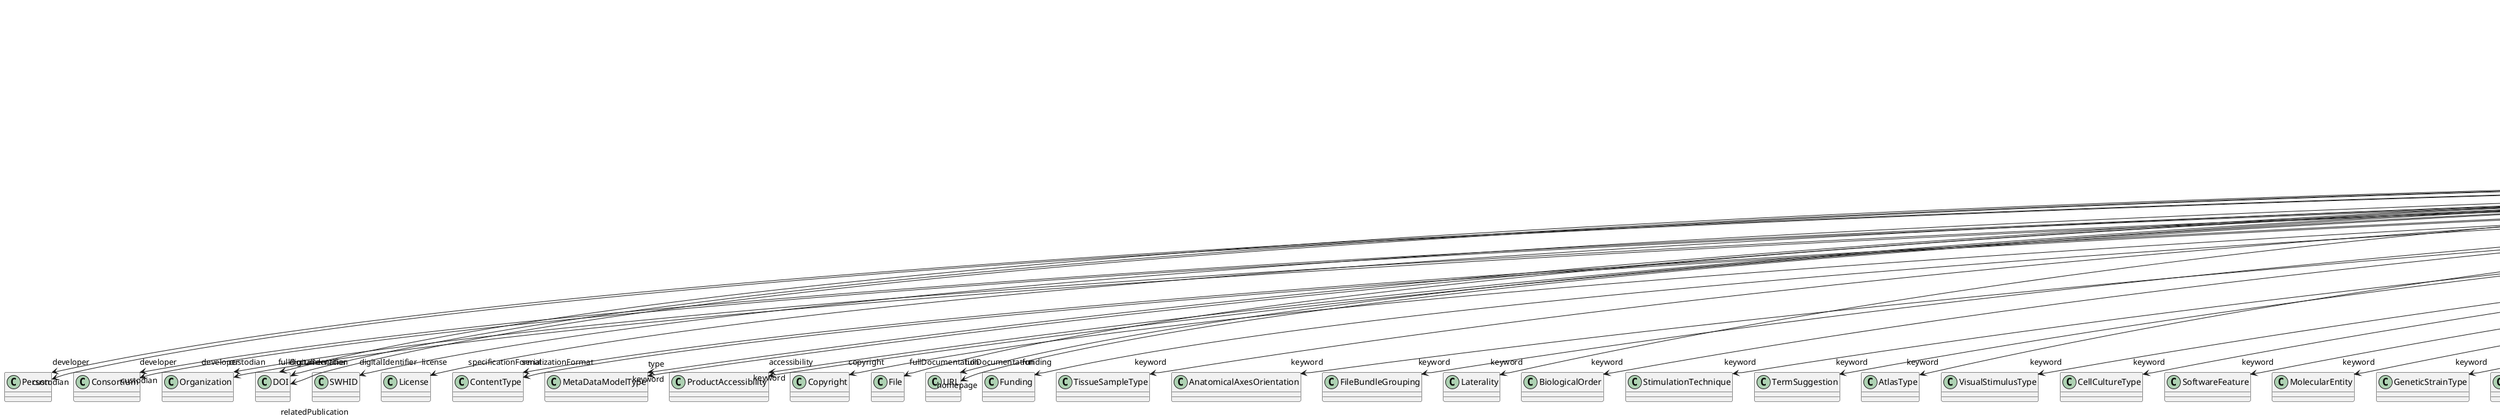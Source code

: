 @startuml
class MetaDataModelVersion {
+developer
+digitalIdentifier
+isAlternativeVersionOf
+isNewVersionOf
+license
+serializationFormat
+specificationFormat
+type
+accessibility
+copyright
+custodian
+description
+fullDocumentation
+fullName
+funding
+homepage
+howToCite
+keyword
+otherContribution
+relatedPublication
+releaseDate
+repository
+shortName
+supportChannel
+versionIdentifier
+versionInnovation

}
MetaDataModelVersion -d-> "developer" Person
MetaDataModelVersion -d-> "developer" Consortium
MetaDataModelVersion -d-> "developer" Organization
MetaDataModelVersion -d-> "digitalIdentifier" DOI
MetaDataModelVersion -d-> "digitalIdentifier" SWHID
MetaDataModelVersion -d-> "isAlternativeVersionOf" MetaDataModelVersion
MetaDataModelVersion -d-> "isNewVersionOf" MetaDataModelVersion
MetaDataModelVersion -d-> "license" License
MetaDataModelVersion -d-> "serializationFormat" ContentType
MetaDataModelVersion -d-> "specificationFormat" ContentType
MetaDataModelVersion -d-> "type" MetaDataModelType
MetaDataModelVersion -d-> "accessibility" ProductAccessibility
MetaDataModelVersion -d-> "copyright" Copyright
MetaDataModelVersion -d-> "custodian" Person
MetaDataModelVersion -d-> "custodian" Consortium
MetaDataModelVersion -d-> "custodian" Organization
MetaDataModelVersion -d-> "fullDocumentation" DOI
MetaDataModelVersion -d-> "fullDocumentation" File
MetaDataModelVersion -d-> "fullDocumentation" URL
MetaDataModelVersion -d-> "funding" Funding
MetaDataModelVersion -d-> "homepage" URL
MetaDataModelVersion -d-> "keyword" TissueSampleType
MetaDataModelVersion -d-> "keyword" ProductAccessibility
MetaDataModelVersion -d-> "keyword" AnatomicalAxesOrientation
MetaDataModelVersion -d-> "keyword" FileBundleGrouping
MetaDataModelVersion -d-> "keyword" Laterality
MetaDataModelVersion -d-> "keyword" BiologicalOrder
MetaDataModelVersion -d-> "keyword" StimulationTechnique
MetaDataModelVersion -d-> "keyword" TermSuggestion
MetaDataModelVersion -d-> "keyword" AtlasType
MetaDataModelVersion -d-> "keyword" VisualStimulusType
MetaDataModelVersion -d-> "keyword" CellCultureType
MetaDataModelVersion -d-> "keyword" SoftwareFeature
MetaDataModelVersion -d-> "keyword" MolecularEntity
MetaDataModelVersion -d-> "keyword" GeneticStrainType
MetaDataModelVersion -d-> "keyword" TissueSampleAttribute
MetaDataModelVersion -d-> "keyword" GustatoryStimulusType
MetaDataModelVersion -d-> "keyword" LearningResourceType
MetaDataModelVersion -d-> "keyword" Technique
MetaDataModelVersion -d-> "keyword" ContributionType
MetaDataModelVersion -d-> "keyword" AgeCategory
MetaDataModelVersion -d-> "keyword" Organ
MetaDataModelVersion -d-> "keyword" TypeOfUncertainty
MetaDataModelVersion -d-> "keyword" FileRepositoryType
MetaDataModelVersion -d-> "keyword" OperatingDevice
MetaDataModelVersion -d-> "keyword" FileUsageRole
MetaDataModelVersion -d-> "keyword" Disease
MetaDataModelVersion -d-> "keyword" TactileStimulusType
MetaDataModelVersion -d-> "keyword" UnitOfMeasurement
MetaDataModelVersion -d-> "keyword" Language
MetaDataModelVersion -d-> "keyword" AuditoryStimulusType
MetaDataModelVersion -d-> "keyword" UBERONParcellation
MetaDataModelVersion -d-> "keyword" BiologicalSex
MetaDataModelVersion -d-> "keyword" DeviceType
MetaDataModelVersion -d-> "keyword" SubjectAttribute
MetaDataModelVersion -d-> "keyword" StimulationApproach
MetaDataModelVersion -d-> "keyword" SetupType
MetaDataModelVersion -d-> "keyword" SoftwareApplicationCategory
MetaDataModelVersion -d-> "keyword" Species
MetaDataModelVersion -d-> "keyword" EducationalLevel
MetaDataModelVersion -d-> "keyword" ProgrammingLanguage
MetaDataModelVersion -d-> "keyword" OpticalStimulusType
MetaDataModelVersion -d-> "keyword" DiseaseModel
MetaDataModelVersion -d-> "keyword" OlfactoryStimulusType
MetaDataModelVersion -d-> "keyword" DataType
MetaDataModelVersion -d-> "keyword" ExperimentalApproach
MetaDataModelVersion -d-> "keyword" DifferenceMeasure
MetaDataModelVersion -d-> "keyword" MetaDataModelType
MetaDataModelVersion -d-> "keyword" AnnotationType
MetaDataModelVersion -d-> "keyword" Handedness
MetaDataModelVersion -d-> "keyword" EthicsAssessment
MetaDataModelVersion -d-> "keyword" SemanticDataType
MetaDataModelVersion -d-> "keyword" CranialWindowConstructionType
MetaDataModelVersion -d-> "keyword" MeasuredQuantity
MetaDataModelVersion -d-> "keyword" OperatingSystem
MetaDataModelVersion -d-> "keyword" Terminology
MetaDataModelVersion -d-> "keyword" CriteriaQualityType
MetaDataModelVersion -d-> "keyword" ActionStatusType
MetaDataModelVersion -d-> "keyword" AnatomicalPlane
MetaDataModelVersion -d-> "keyword" ChemicalMixtureType
MetaDataModelVersion -d-> "keyword" ModelScope
MetaDataModelVersion -d-> "keyword" ModelAbstractionLevel
MetaDataModelVersion -d-> "keyword" CranialWindowReinforcementType
MetaDataModelVersion -d-> "keyword" PreparationType
MetaDataModelVersion -d-> "keyword" Service
MetaDataModelVersion -d-> "keyword" PatchClampVariation
MetaDataModelVersion -d-> "keyword" CellType
MetaDataModelVersion -d-> "keyword" BreedingType
MetaDataModelVersion -d-> "keyword" QualitativeOverlap
MetaDataModelVersion -d-> "keyword" ElectericalStimulusType
MetaDataModelVersion -d-> "keyword" SubcellularEntity
MetaDataModelVersion -d-> "otherContribution" Contribution
MetaDataModelVersion -d-> "relatedPublication" DOI
MetaDataModelVersion -d-> "relatedPublication" ISBN
MetaDataModelVersion -d-> "relatedPublication" HANDLE
MetaDataModelVersion -d-> "repository" FileRepository

@enduml